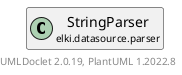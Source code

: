 @startuml
    remove .*\.(Instance|Par|Parameterizer|Factory)$
    set namespaceSeparator none
    hide empty fields
    hide empty methods

    class "<size:14>StringParser.Par\n<size:10>elki.datasource.parser" as elki.datasource.parser.StringParser.Par [[StringParser.Par.html]] {
        {static} +TRIM_ID: OptionID
        ~comment: Pattern
        ~trimWhitespace: boolean
        +configure(Parameterization): void
        +make(): StringParser
    }

    interface "<size:14>Parameterizer\n<size:10>elki.utilities.optionhandling" as elki.utilities.optionhandling.Parameterizer [[../../utilities/optionhandling/Parameterizer.html]] {
        {abstract} +make(): Object
    }
    class "<size:14>StringParser\n<size:10>elki.datasource.parser" as elki.datasource.parser.StringParser [[StringParser.html]]

    elki.utilities.optionhandling.Parameterizer <|.. elki.datasource.parser.StringParser.Par
    elki.datasource.parser.StringParser +-- elki.datasource.parser.StringParser.Par

    center footer UMLDoclet 2.0.19, PlantUML 1.2022.8
@enduml

